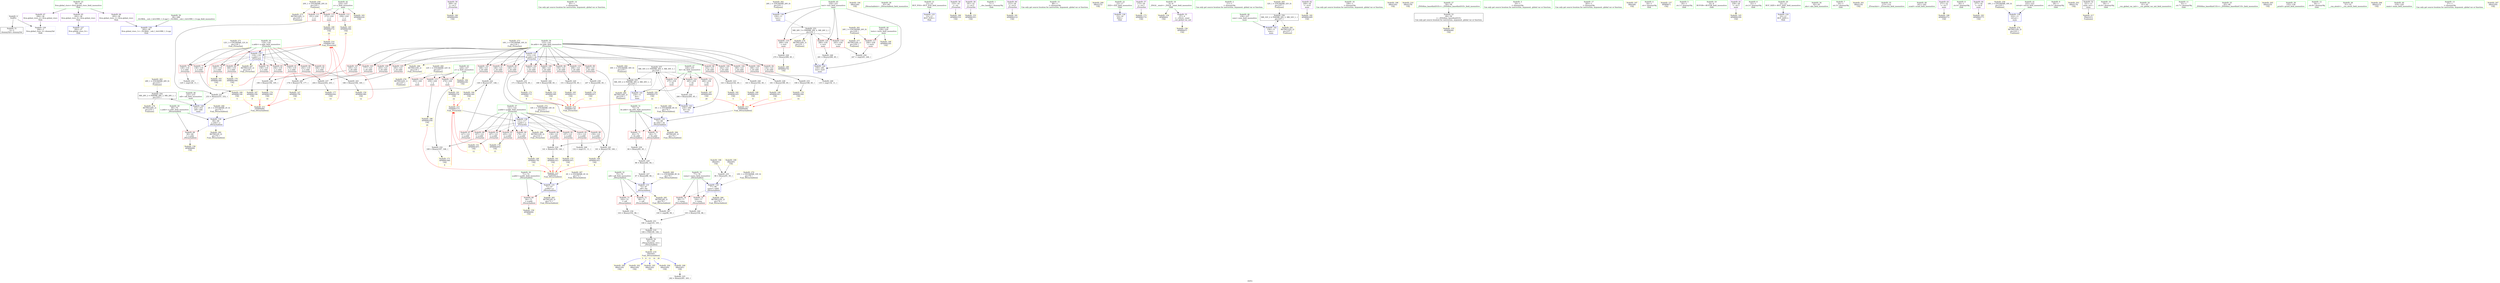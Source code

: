 digraph "SVFG" {
	label="SVFG";

	Node0x55f54b87c1d0 [shape=record,color=grey,label="{NodeID: 0\nNullPtr}"];
	Node0x55f54b87c1d0 -> Node0x55f54b897990[style=solid];
	Node0x55f54b87c1d0 -> Node0x55f54b89caf0[style=solid];
	Node0x55f54b8b1090 [shape=record,color=yellow,style=double,label="{NodeID: 263\n28V_1 = ENCHI(MR_28V_0)\npts\{233 \}\nFun[main]}"];
	Node0x55f54b8b1090 -> Node0x55f54b8aedf0[style=dashed];
	Node0x55f54b89f490 [shape=record,color=yellow,style=double,label="{NodeID: 180\nAPARM(209)\nCS[]}"];
	Node0x55f54b896770 [shape=record,color=red,label="{NodeID: 97\n148\<--123\n\<--ile.addr\n_Z5reachiii\n}"];
	Node0x55f54b896770 -> Node0x55f54b8a3300[style=solid];
	Node0x55f54b8947b0 [shape=record,color=green,label="{NodeID: 14\n85\<--1\n\<--dummyObj\nCan only get source location for instruction, argument, global var or function.}"];
	Node0x55f54b8b2770 [shape=record,color=yellow,style=double,label="{NodeID: 277\nRETMU(24V_1)\npts\{229 \}\nFun[main]}"];
	Node0x55f54b89a0f0 [shape=record,color=yellow,style=double,label="{NodeID: 194\nARet(240)\nCS[]}"];
	Node0x55f54b8972d0 [shape=record,color=red,label="{NodeID: 111\n251\<--224\n\<--x\nmain\n}"];
	Node0x55f54b8972d0 -> Node0x55f54b8a3180[style=solid];
	Node0x55f54b895570 [shape=record,color=green,label="{NodeID: 28\n63\<--64\n_Z9reachableiii\<--_Z9reachableiii_field_insensitive\n}"];
	Node0x55f54b89a8d0 [shape=record,color=yellow,style=double,label="{NodeID: 208\nARet(261)\nCS[]}"];
	Node0x55f54b89a8d0 -> Node0x55f54b8a3780[style=solid];
	Node0x55f54b89c6f0 [shape=record,color=blue,label="{NodeID: 125\n13\<--11\nBUF_POS\<--\nGlob }"];
	Node0x55f54b8961c0 [shape=record,color=green,label="{NodeID: 42\n224\<--225\nx\<--x_field_insensitive\nmain\n}"];
	Node0x55f54b8961c0 -> Node0x55f54b8972d0[style=solid];
	Node0x55f54b8961c0 -> Node0x55f54b8973a0[style=solid];
	Node0x55f54b8961c0 -> Node0x55f54b897470[style=solid];
	Node0x55f54b8961c0 -> Node0x55f54b89f700[style=solid];
	Node0x55f54b8a3300 [shape=record,color=grey,label="{NodeID: 222\n149 = Binary(147, 148, )\n}"];
	Node0x55f54b8a3300 -> Node0x55f54b89e790[style=solid];
	Node0x55f54b89d340 [shape=record,color=blue,label="{NodeID: 139\n230\<--11\ntest\<--\nmain\n}"];
	Node0x55f54b89d340 -> Node0x55f54b8ae8f0[style=dashed];
	Node0x55f54b897e00 [shape=record,color=purple,label="{NodeID: 56\n153\<--18\n\<--.str\n_Z5reachiii\n}"];
	Node0x55f54b897e00 -> Node0x55f54b89e930[style=solid];
	Node0x55f54b8a4800 [shape=record,color=grey,label="{NodeID: 236\n196 = Binary(194, 195, )\n}"];
	Node0x55f54b8a4800 -> Node0x55f54b89efb0[style=solid];
	Node0x55f54b89dea0 [shape=record,color=yellow,style=double,label="{NodeID: 153\nAPARM(191)\nCS[]}"];
	Node0x55f54b8989f0 [shape=record,color=red,label="{NodeID: 70\n82\<--73\n\<--ile.addr\n_Z9reachableiii\n}"];
	Node0x55f54b8989f0 -> Node0x55f54b8a3d80[style=solid];
	Node0x55f54b8a5d00 [shape=record,color=grey,label="{NodeID: 250\n247 = cmp(245, 246, )\n}"];
	Node0x55f54b89ea00 [shape=record,color=yellow,style=double,label="{NodeID: 167\nAPARM(158)\nCS[]|{<s0>8}}"];
	Node0x55f54b89ea00:s0 -> Node0x55f54b89ab70[style=solid,color=red];
	Node0x55f54b899550 [shape=record,color=red,label="{NodeID: 84\n202\<--119\n\<--x.addr\n_Z5reachiii\n}"];
	Node0x55f54b899550 -> Node0x55f54b8a4980[style=solid];
	Node0x55f54b88e660 [shape=record,color=green,label="{NodeID: 1\n7\<--1\n__dso_handle\<--dummyObj\nGlob }"];
	Node0x55f54b8b1170 [shape=record,color=yellow,style=double,label="{NodeID: 264\n30V_1 = ENCHI(MR_30V_0)\npts\{235 \}\nFun[main]}"];
	Node0x55f54b8b1170 -> Node0x55f54b8af2f0[style=dashed];
	Node0x55f54b89f560 [shape=record,color=yellow,style=double,label="{NodeID: 181\nAPARM(212)\nCS[]}"];
	Node0x55f54b896840 [shape=record,color=red,label="{NodeID: 98\n150\<--123\n\<--ile.addr\n_Z5reachiii\n}"];
	Node0x55f54b896840 -> Node0x55f54b8a3000[style=solid];
	Node0x55f54b894870 [shape=record,color=green,label="{NodeID: 15\n88\<--1\n\<--dummyObj\nCan only get source location for instruction, argument, global var or function.}"];
	Node0x55f54b8b2850 [shape=record,color=yellow,style=double,label="{NodeID: 278\nRETMU(26V_3)\npts\{231 \}\nFun[main]}"];
	Node0x55f54b89a180 [shape=record,color=yellow,style=double,label="{NodeID: 195\nARet(182)\nCS[]}"];
	Node0x55f54b8973a0 [shape=record,color=red,label="{NodeID: 112\n258\<--224\n\<--x\nmain\n}"];
	Node0x55f54b8973a0 -> Node0x55f54b89f8a0[style=solid];
	Node0x55f54b895670 [shape=record,color=green,label="{NodeID: 29\n69\<--70\nx.addr\<--x.addr_field_insensitive\n_Z9reachableiii\n}"];
	Node0x55f54b895670 -> Node0x55f54b898850[style=solid];
	Node0x55f54b895670 -> Node0x55f54b89cbf0[style=solid];
	Node0x55f54b89a960 [shape=record,color=yellow,style=double,label="{NodeID: 209\nARet(272)\nCS[]}"];
	Node0x55f54b89c7f0 [shape=record,color=blue,label="{NodeID: 126\n15\<--16\nZZZ\<--\nGlob }"];
	Node0x55f54b896290 [shape=record,color=green,label="{NodeID: 43\n226\<--227\ny\<--y_field_insensitive\nmain\n}"];
	Node0x55f54b896290 -> Node0x55f54b897540[style=solid];
	Node0x55f54b896290 -> Node0x55f54b897610[style=solid];
	Node0x55f54b896290 -> Node0x55f54b89bf70[style=solid];
	Node0x55f54b896290 -> Node0x55f54b89f7d0[style=solid];
	Node0x55f54b8a3480 [shape=record,color=grey,label="{NodeID: 223\n143 = Binary(142, 85, )\n}"];
	Node0x55f54b8a3480 -> Node0x55f54b89e5f0[style=solid];
	Node0x55f54b89d410 [shape=record,color=blue,label="{NodeID: 140\n232\<--253\nodl\<--add\nmain\n}"];
	Node0x55f54b89d410 -> Node0x55f54b8aedf0[style=dashed];
	Node0x55f54b897ed0 [shape=record,color=purple,label="{NodeID: 57\n173\<--20\n\<--.str.1\n_Z5reachiii\n}"];
	Node0x55f54b897ed0 -> Node0x55f54b89eee0[style=solid];
	Node0x55f54b8a4980 [shape=record,color=grey,label="{NodeID: 237\n204 = Binary(202, 203, )\n}"];
	Node0x55f54b8a4980 -> Node0x55f54b89f220[style=solid];
	Node0x55f54b89df70 [shape=record,color=yellow,style=double,label="{NodeID: 154\nAPARM(4)\nCS[]}"];
	Node0x55f54b898ac0 [shape=record,color=red,label="{NodeID: 71\n83\<--73\n\<--ile.addr\n_Z9reachableiii\n}"];
	Node0x55f54b898ac0 -> Node0x55f54b8a4c80[style=solid];
	Node0x55f54b8a5e80 [shape=record,color=grey,label="{NodeID: 251\n106 = cmp(103, 105, )\n}"];
	Node0x55f54b8a5e80 -> Node0x55f54b603cc0[style=solid];
	Node0x55f54b89ead0 [shape=record,color=yellow,style=double,label="{NodeID: 168\nAPARM(161)\nCS[]|{<s0>8}}"];
	Node0x55f54b89ead0:s0 -> Node0x55f54b89ad20[style=solid,color=red];
	Node0x55f54b899620 [shape=record,color=red,label="{NodeID: 85\n131\<--121\n\<--y.addr\n_Z5reachiii\n}"];
	Node0x55f54b899620 -> Node0x55f54b8a5a00[style=solid];
	Node0x55f54b88d710 [shape=record,color=green,label="{NodeID: 2\n11\<--1\n\<--dummyObj\nCan only get source location for instruction, argument, global var or function.}"];
	Node0x55f54b8b1250 [shape=record,color=yellow,style=double,label="{NodeID: 265\n32V_1 = ENCHI(MR_32V_0)\npts\{237 \}\nFun[main]}"];
	Node0x55f54b8b1250 -> Node0x55f54b8af7f0[style=dashed];
	Node0x55f54b89f630 [shape=record,color=yellow,style=double,label="{NodeID: 182\nAPARM(249)\nCS[]}"];
	Node0x55f54b896910 [shape=record,color=red,label="{NodeID: 99\n160\<--123\n\<--ile.addr\n_Z5reachiii\n}"];
	Node0x55f54b896910 -> Node0x55f54b8a4f80[style=solid];
	Node0x55f54b894970 [shape=record,color=green,label="{NodeID: 16\n109\<--1\n\<--dummyObj\nCan only get source location for instruction, argument, global var or function.}"];
	Node0x55f54b8b2930 [shape=record,color=yellow,style=double,label="{NodeID: 279\nRETMU(28V_2)\npts\{233 \}\nFun[main]}"];
	Node0x55f54b89a210 [shape=record,color=yellow,style=double,label="{NodeID: 196\nARet(192)\nCS[]}"];
	Node0x55f54b897470 [shape=record,color=red,label="{NodeID: 113\n273\<--224\n\<--x\nmain\n}"];
	Node0x55f54b897470 -> Node0x55f54b89fcb0[style=solid];
	Node0x55f54b895740 [shape=record,color=green,label="{NodeID: 30\n71\<--72\ny.addr\<--y.addr_field_insensitive\n_Z9reachableiii\n}"];
	Node0x55f54b895740 -> Node0x55f54b898920[style=solid];
	Node0x55f54b895740 -> Node0x55f54b89ccc0[style=solid];
	Node0x55f54b89a9f0 [shape=record,color=yellow,style=double,label="{NodeID: 210\nARet(278)\nCS[]}"];
	Node0x55f54b89c8f0 [shape=record,color=blue,label="{NodeID: 127\n292\<--37\nllvm.global_ctors_0\<--\nGlob }"];
	Node0x55f54b896360 [shape=record,color=green,label="{NodeID: 44\n228\<--229\ntests\<--tests_field_insensitive\nmain\n}"];
	Node0x55f54b896360 -> Node0x55f54b89c040[style=solid];
	Node0x55f54b896360 -> Node0x55f54b89d8f0[style=solid];
	Node0x55f54b8a3600 [shape=record,color=grey,label="{NodeID: 224\n141 = Binary(139, 140, )\n}"];
	Node0x55f54b8a3600 -> Node0x55f54b89e520[style=solid];
	Node0x55f54b89d4e0 [shape=record,color=blue,label="{NodeID: 141\n234\<--11\nile\<--\nmain\n}"];
	Node0x55f54b89d4e0 -> Node0x55f54b8afcf0[style=dashed];
	Node0x55f54b897fa0 [shape=record,color=purple,label="{NodeID: 58\n191\<--22\n\<--.str.2\n_Z5reachiii\n}"];
	Node0x55f54b897fa0 -> Node0x55f54b89dea0[style=solid];
	Node0x55f54b8a4b00 [shape=record,color=grey,label="{NodeID: 238\n207 = Binary(206, 85, )\n}"];
	Node0x55f54b8a4b00 -> Node0x55f54b89f3c0[style=solid];
	Node0x55f54b89e040 [shape=record,color=yellow,style=double,label="{NodeID: 155\nAPARM(49)\nCS[]}"];
	Node0x55f54b898b90 [shape=record,color=red,label="{NodeID: 72\n99\<--75\n\<--odl\n_Z9reachableiii\n}"];
	Node0x55f54b898b90 -> Node0x55f54b8a5880[style=solid];
	Node0x55f54b8a6000 [shape=record,color=grey,label="{NodeID: 252\n129 = cmp(128, 11, )\n}"];
	Node0x55f54b89eba0 [shape=record,color=yellow,style=double,label="{NodeID: 169\nAPARM(163)\nCS[]|{<s0>8}}"];
	Node0x55f54b89eba0:s0 -> Node0x55f54b8a1e20[style=solid,color=red];
	Node0x55f54b8996f0 [shape=record,color=red,label="{NodeID: 86\n139\<--121\n\<--y.addr\n_Z5reachiii\n}"];
	Node0x55f54b8996f0 -> Node0x55f54b8a3600[style=solid];
	Node0x55f54b88d7a0 [shape=record,color=green,label="{NodeID: 3\n16\<--1\n\<--dummyObj\nCan only get source location for instruction, argument, global var or function.}"];
	Node0x55f54b8b1330 [shape=record,color=yellow,style=double,label="{NodeID: 266\n2V_1 = ENCHI(MR_2V_0)\npts\{70 \}\nFun[_Z9reachableiii]}"];
	Node0x55f54b8b1330 -> Node0x55f54b89cbf0[style=dashed];
	Node0x55f54b89f700 [shape=record,color=yellow,style=double,label="{NodeID: 183\nAPARM(224)\nCS[]}"];
	Node0x55f54b8969e0 [shape=record,color=red,label="{NodeID: 100\n162\<--123\n\<--ile.addr\n_Z5reachiii\n}"];
	Node0x55f54b8969e0 -> Node0x55f54b8a4e00[style=solid];
	Node0x55f54b894a70 [shape=record,color=green,label="{NodeID: 17\n263\<--1\n\<--dummyObj\nCan only get source location for instruction, argument, global var or function.}"];
	Node0x55f54b8b2a10 [shape=record,color=yellow,style=double,label="{NodeID: 280\nRETMU(30V_2)\npts\{235 \}\nFun[main]}"];
	Node0x55f54b89a2a0 [shape=record,color=yellow,style=double,label="{NodeID: 197\nARet(48)\nCS[]}"];
	Node0x55f54b897540 [shape=record,color=red,label="{NodeID: 114\n252\<--226\n\<--y\nmain\n}"];
	Node0x55f54b897540 -> Node0x55f54b8a3180[style=solid];
	Node0x55f54b895810 [shape=record,color=green,label="{NodeID: 31\n73\<--74\nile.addr\<--ile.addr_field_insensitive\n_Z9reachableiii\n}"];
	Node0x55f54b895810 -> Node0x55f54b8989f0[style=solid];
	Node0x55f54b895810 -> Node0x55f54b898ac0[style=solid];
	Node0x55f54b895810 -> Node0x55f54b89cd90[style=solid];
	Node0x55f54b89ab70 [shape=record,color=yellow,style=double,label="{NodeID: 211\nFPARM(66)\nFun[_Z9reachableiii]}"];
	Node0x55f54b89ab70 -> Node0x55f54b89cbf0[style=solid];
	Node0x55f54b89c9f0 [shape=record,color=blue,label="{NodeID: 128\n293\<--38\nllvm.global_ctors_1\<--_GLOBAL__sub_I_Arti1990_1_0.cpp\nGlob }"];
	Node0x55f54b896430 [shape=record,color=green,label="{NodeID: 45\n230\<--231\ntest\<--test_field_insensitive\nmain\n}"];
	Node0x55f54b896430 -> Node0x55f54b89c110[style=solid];
	Node0x55f54b896430 -> Node0x55f54b89c1e0[style=solid];
	Node0x55f54b896430 -> Node0x55f54b89c2b0[style=solid];
	Node0x55f54b896430 -> Node0x55f54b89d340[style=solid];
	Node0x55f54b896430 -> Node0x55f54b89d750[style=solid];
	Node0x55f54b8a3780 [shape=record,color=grey,label="{NodeID: 225\n262 = Binary(261, 263, )\n}"];
	Node0x55f54b89d5b0 [shape=record,color=blue,label="{NodeID: 142\n236\<--11\nsum\<--\nmain\n}"];
	Node0x55f54b89d5b0 -> Node0x55f54b8af7f0[style=dashed];
	Node0x55f54b898070 [shape=record,color=purple,label="{NodeID: 59\n209\<--24\n\<--.str.3\n_Z5reachiii\n}"];
	Node0x55f54b898070 -> Node0x55f54b89f490[style=solid];
	Node0x55f54b8a4c80 [shape=record,color=grey,label="{NodeID: 239\n84 = Binary(83, 85, )\n}"];
	Node0x55f54b8a4c80 -> Node0x55f54b8a3d80[style=solid];
	Node0x55f54b89e110 [shape=record,color=yellow,style=double,label="{NodeID: 156\nAPARM(47)\nCS[]}"];
	Node0x55f54b898c60 [shape=record,color=red,label="{NodeID: 73\n102\<--75\n\<--odl\n_Z9reachableiii\n}"];
	Node0x55f54b898c60 -> Node0x55f54b8a4500[style=solid];
	Node0x55f54b8ae8f0 [shape=record,color=black,label="{NodeID: 253\nMR_26V_3 = PHI(MR_26V_4, MR_26V_2, )\npts\{231 \}\n}"];
	Node0x55f54b8ae8f0 -> Node0x55f54b89c110[style=dashed];
	Node0x55f54b8ae8f0 -> Node0x55f54b89c1e0[style=dashed];
	Node0x55f54b8ae8f0 -> Node0x55f54b89c2b0[style=dashed];
	Node0x55f54b8ae8f0 -> Node0x55f54b89d750[style=dashed];
	Node0x55f54b8ae8f0 -> Node0x55f54b8b2850[style=dashed];
	Node0x55f54b89ec70 [shape=record,color=yellow,style=double,label="{NodeID: 170\nAPARM(166)\nCS[]|{<s0>9}}"];
	Node0x55f54b89ec70:s0 -> Node0x55f54b8a1fa0[style=solid,color=red];
	Node0x55f54b8997c0 [shape=record,color=red,label="{NodeID: 87\n147\<--121\n\<--y.addr\n_Z5reachiii\n}"];
	Node0x55f54b8997c0 -> Node0x55f54b8a3300[style=solid];
	Node0x55f54b88d530 [shape=record,color=green,label="{NodeID: 4\n18\<--1\n.str\<--dummyObj\nGlob }"];
	Node0x55f54b8b1440 [shape=record,color=yellow,style=double,label="{NodeID: 267\n4V_1 = ENCHI(MR_4V_0)\npts\{72 \}\nFun[_Z9reachableiii]}"];
	Node0x55f54b8b1440 -> Node0x55f54b89ccc0[style=dashed];
	Node0x55f54b89f7d0 [shape=record,color=yellow,style=double,label="{NodeID: 184\nAPARM(226)\nCS[]}"];
	Node0x55f54b896ab0 [shape=record,color=red,label="{NodeID: 101\n168\<--123\n\<--ile.addr\n_Z5reachiii\n}"];
	Node0x55f54b896ab0 -> Node0x55f54b8a4200[style=solid];
	Node0x55f54b894b70 [shape=record,color=green,label="{NodeID: 18\n4\<--6\n_ZStL8__ioinit\<--_ZStL8__ioinit_field_insensitive\nGlob }"];
	Node0x55f54b894b70 -> Node0x55f54b897d30[style=solid];
	Node0x55f54b894b70 -> Node0x55f54b89df70[style=solid];
	Node0x55f54b8b2af0 [shape=record,color=yellow,style=double,label="{NodeID: 281\nRETMU(32V_2)\npts\{237 \}\nFun[main]}"];
	Node0x55f54b89a330 [shape=record,color=yellow,style=double,label="{NodeID: 198\nARet(91)\nCS[]}"];
	Node0x55f54b89a330 -> Node0x55f54b8a4680[style=solid];
	Node0x55f54b897610 [shape=record,color=red,label="{NodeID: 115\n259\<--226\n\<--y\nmain\n}"];
	Node0x55f54b897610 -> Node0x55f54b89f970[style=solid];
	Node0x55f54b8958e0 [shape=record,color=green,label="{NodeID: 32\n75\<--76\nodl\<--odl_field_insensitive\n_Z9reachableiii\n}"];
	Node0x55f54b8958e0 -> Node0x55f54b898b90[style=solid];
	Node0x55f54b8958e0 -> Node0x55f54b898c60[style=solid];
	Node0x55f54b8958e0 -> Node0x55f54b89ce60[style=solid];
	Node0x55f54b89ad20 [shape=record,color=yellow,style=double,label="{NodeID: 212\nFPARM(67)\nFun[_Z9reachableiii]}"];
	Node0x55f54b89ad20 -> Node0x55f54b89ccc0[style=solid];
	Node0x55f54b89caf0 [shape=record,color=blue, style = dotted,label="{NodeID: 129\n294\<--3\nllvm.global_ctors_2\<--dummyVal\nGlob }"];
	Node0x55f54b896500 [shape=record,color=green,label="{NodeID: 46\n232\<--233\nodl\<--odl_field_insensitive\nmain\n}"];
	Node0x55f54b896500 -> Node0x55f54b89d410[style=solid];
	Node0x55f54b8a3900 [shape=record,color=grey,label="{NodeID: 226\n270 = Binary(269, 85, )\n}"];
	Node0x55f54b8a3900 -> Node0x55f54b89fbe0[style=solid];
	Node0x55f54b89d680 [shape=record,color=blue,label="{NodeID: 143\n234\<--266\nile\<--inc\nmain\n}"];
	Node0x55f54b89d680 -> Node0x55f54b8afcf0[style=dashed];
	Node0x55f54b898140 [shape=record,color=purple,label="{NodeID: 60\n212\<--26\n\<--.str.4\n_Z5reachiii\n}"];
	Node0x55f54b898140 -> Node0x55f54b89f560[style=solid];
	Node0x55f54b8a4e00 [shape=record,color=grey,label="{NodeID: 240\n163 = Binary(162, 85, )\n}"];
	Node0x55f54b8a4e00 -> Node0x55f54b89eba0[style=solid];
	Node0x55f54b89e1e0 [shape=record,color=yellow,style=double,label="{NodeID: 157\nAPARM(7)\nCS[]}"];
	Node0x55f54b898d30 [shape=record,color=red,label="{NodeID: 74\n98\<--77\n\<--suma\n_Z9reachableiii\n}"];
	Node0x55f54b898d30 -> Node0x55f54b8a5880[style=solid];
	Node0x55f54b8aedf0 [shape=record,color=black,label="{NodeID: 254\nMR_28V_2 = PHI(MR_28V_3, MR_28V_1, )\npts\{233 \}\n}"];
	Node0x55f54b8aedf0 -> Node0x55f54b89d410[style=dashed];
	Node0x55f54b8aedf0 -> Node0x55f54b8b2930[style=dashed];
	Node0x55f54b89ed40 [shape=record,color=yellow,style=double,label="{NodeID: 171\nAPARM(169)\nCS[]|{<s0>9}}"];
	Node0x55f54b89ed40:s0 -> Node0x55f54b8a2150[style=solid,color=red];
	Node0x55f54b899890 [shape=record,color=red,label="{NodeID: 88\n159\<--121\n\<--y.addr\n_Z5reachiii\n}"];
	Node0x55f54b899890 -> Node0x55f54b8a4f80[style=solid];
	Node0x55f54b88d5c0 [shape=record,color=green,label="{NodeID: 5\n20\<--1\n.str.1\<--dummyObj\nGlob }"];
	Node0x55f54b8b1520 [shape=record,color=yellow,style=double,label="{NodeID: 268\n6V_1 = ENCHI(MR_6V_0)\npts\{74 \}\nFun[_Z9reachableiii]}"];
	Node0x55f54b8b1520 -> Node0x55f54b89cd90[style=dashed];
	Node0x55f54b89f8a0 [shape=record,color=yellow,style=double,label="{NodeID: 185\nAPARM(258)\nCS[]|{<s0>20}}"];
	Node0x55f54b89f8a0:s0 -> Node0x55f54b89ab70[style=solid,color=red];
	Node0x55f54b896b80 [shape=record,color=red,label="{NodeID: 102\n170\<--123\n\<--ile.addr\n_Z5reachiii\n}"];
	Node0x55f54b896b80 -> Node0x55f54b8a4080[style=solid];
	Node0x55f54b894c70 [shape=record,color=green,label="{NodeID: 19\n8\<--9\nBUFOR\<--BUFOR_field_insensitive\nGlob }"];
	Node0x55f54b8b2bd0 [shape=record,color=yellow,style=double,label="{NodeID: 282\nRETMU(2V_2)\npts\{70 \}\nFun[_Z9reachableiii]}"];
	Node0x55f54b89a3c0 [shape=record,color=yellow,style=double,label="{NodeID: 199\nARet(95)\nCS[]}"];
	Node0x55f54b89a3c0 -> Node0x55f54b8a4680[style=solid];
	Node0x55f54b89bf70 [shape=record,color=red,label="{NodeID: 116\n274\<--226\n\<--y\nmain\n}"];
	Node0x55f54b89bf70 -> Node0x55f54b89fd80[style=solid];
	Node0x55f54b8959b0 [shape=record,color=green,label="{NodeID: 33\n77\<--78\nsuma\<--suma_field_insensitive\n_Z9reachableiii\n}"];
	Node0x55f54b8959b0 -> Node0x55f54b898d30[style=solid];
	Node0x55f54b8959b0 -> Node0x55f54b898e00[style=solid];
	Node0x55f54b8959b0 -> Node0x55f54b89cf30[style=solid];
	Node0x55f54b8a1e20 [shape=record,color=yellow,style=double,label="{NodeID: 213\nFPARM(68)\nFun[_Z9reachableiii]}"];
	Node0x55f54b8a1e20 -> Node0x55f54b89cd90[style=solid];
	Node0x55f54b89cbf0 [shape=record,color=blue,label="{NodeID: 130\n69\<--66\nx.addr\<--x\n_Z9reachableiii\n}"];
	Node0x55f54b89cbf0 -> Node0x55f54b898850[style=dashed];
	Node0x55f54b89cbf0 -> Node0x55f54b8b2bd0[style=dashed];
	Node0x55f54b8965d0 [shape=record,color=green,label="{NodeID: 47\n234\<--235\nile\<--ile_field_insensitive\nmain\n}"];
	Node0x55f54b8965d0 -> Node0x55f54b89c380[style=solid];
	Node0x55f54b8965d0 -> Node0x55f54b89c450[style=solid];
	Node0x55f54b8965d0 -> Node0x55f54b89c520[style=solid];
	Node0x55f54b8965d0 -> Node0x55f54b89d4e0[style=solid];
	Node0x55f54b8965d0 -> Node0x55f54b89d680[style=solid];
	Node0x55f54b8a3a80 [shape=record,color=grey,label="{NodeID: 227\n87 = Binary(86, 88, )\n}"];
	Node0x55f54b8a3a80 -> Node0x55f54b89ce60[style=solid];
	Node0x55f54b89d750 [shape=record,color=blue,label="{NodeID: 144\n230\<--281\ntest\<--inc6\nmain\n}"];
	Node0x55f54b89d750 -> Node0x55f54b8ae8f0[style=dashed];
	Node0x55f54b898210 [shape=record,color=purple,label="{NodeID: 61\n239\<--28\n\<--.str.5\nmain\n}"];
	Node0x55f54b898210 -> Node0x55f54b89d820[style=solid];
	Node0x55f54b8a4f80 [shape=record,color=grey,label="{NodeID: 241\n161 = Binary(159, 160, )\n}"];
	Node0x55f54b8a4f80 -> Node0x55f54b89ead0[style=solid];
	Node0x55f54b89e2b0 [shape=record,color=yellow,style=double,label="{NodeID: 158\nAPARM(90)\nCS[]}"];
	Node0x55f54b898e00 [shape=record,color=red,label="{NodeID: 75\n104\<--77\n\<--suma\n_Z9reachableiii\n}"];
	Node0x55f54b898e00 -> Node0x55f54b8a5400[style=solid];
	Node0x55f54b8af2f0 [shape=record,color=black,label="{NodeID: 255\nMR_30V_2 = PHI(MR_30V_4, MR_30V_1, )\npts\{235 \}\n}"];
	Node0x55f54b8af2f0 -> Node0x55f54b89d4e0[style=dashed];
	Node0x55f54b8af2f0 -> Node0x55f54b8b2a10[style=dashed];
	Node0x55f54b89ee10 [shape=record,color=yellow,style=double,label="{NodeID: 172\nAPARM(171)\nCS[]|{<s0>9}}"];
	Node0x55f54b89ee10:s0 -> Node0x55f54b8a2300[style=solid,color=red];
	Node0x55f54b899960 [shape=record,color=red,label="{NodeID: 89\n167\<--121\n\<--y.addr\n_Z5reachiii\n}"];
	Node0x55f54b899960 -> Node0x55f54b8a4200[style=solid];
	Node0x55f54b87c030 [shape=record,color=green,label="{NodeID: 6\n22\<--1\n.str.2\<--dummyObj\nGlob }"];
	Node0x55f54b8b1600 [shape=record,color=yellow,style=double,label="{NodeID: 269\n8V_1 = ENCHI(MR_8V_0)\npts\{76 \}\nFun[_Z9reachableiii]}"];
	Node0x55f54b8b1600 -> Node0x55f54b89ce60[style=dashed];
	Node0x55f54b89f970 [shape=record,color=yellow,style=double,label="{NodeID: 186\nAPARM(259)\nCS[]|{<s0>20}}"];
	Node0x55f54b89f970:s0 -> Node0x55f54b89ad20[style=solid,color=red];
	Node0x55f54b896c50 [shape=record,color=red,label="{NodeID: 103\n177\<--123\n\<--ile.addr\n_Z5reachiii\n}"];
	Node0x55f54b896c50 -> Node0x55f54b8a5580[style=solid];
	Node0x55f54b894d70 [shape=record,color=green,label="{NodeID: 20\n10\<--12\nBUF_SIZE\<--BUF_SIZE_field_insensitive\nGlob }"];
	Node0x55f54b894d70 -> Node0x55f54b89c5f0[style=solid];
	Node0x55f54b8b2ce0 [shape=record,color=yellow,style=double,label="{NodeID: 283\nRETMU(4V_2)\npts\{72 \}\nFun[_Z9reachableiii]}"];
	Node0x55f54b89a450 [shape=record,color=yellow,style=double,label="{NodeID: 200\nARet(144)\nCS[]}"];
	Node0x55f54b89c040 [shape=record,color=red,label="{NodeID: 117\n246\<--228\n\<--tests\nmain\n}"];
	Node0x55f54b89c040 -> Node0x55f54b8a5d00[style=solid];
	Node0x55f54b895a80 [shape=record,color=green,label="{NodeID: 34\n92\<--93\nabs\<--abs_field_insensitive\n}"];
	Node0x55f54b8a1fa0 [shape=record,color=yellow,style=double,label="{NodeID: 214\nFPARM(116)\nFun[_Z5reachiii]}"];
	Node0x55f54b8a1fa0 -> Node0x55f54b89d000[style=solid];
	Node0x55f54b89ccc0 [shape=record,color=blue,label="{NodeID: 131\n71\<--67\ny.addr\<--y\n_Z9reachableiii\n}"];
	Node0x55f54b89ccc0 -> Node0x55f54b898920[style=dashed];
	Node0x55f54b89ccc0 -> Node0x55f54b8b2ce0[style=dashed];
	Node0x55f54b8976c0 [shape=record,color=green,label="{NodeID: 48\n236\<--237\nsum\<--sum_field_insensitive\nmain\n}"];
	Node0x55f54b8976c0 -> Node0x55f54b89d5b0[style=solid];
	Node0x55f54b8a3c00 [shape=record,color=grey,label="{NodeID: 228\n181 = Binary(180, 85, )\n}"];
	Node0x55f54b8a3c00 -> Node0x55f54b89db60[style=solid];
	Node0x55f54b89d820 [shape=record,color=yellow,style=double,label="{NodeID: 145\nAPARM(239)\nCS[]}"];
	Node0x55f54b8982e0 [shape=record,color=purple,label="{NodeID: 62\n249\<--30\n\<--.str.6\nmain\n}"];
	Node0x55f54b8982e0 -> Node0x55f54b89f630[style=solid];
	Node0x55f54b8a5100 [shape=record,color=grey,label="{NodeID: 242\n189 = Binary(188, 85, )\n}"];
	Node0x55f54b8a5100 -> Node0x55f54b89ddd0[style=solid];
	Node0x55f54b89e380 [shape=record,color=yellow,style=double,label="{NodeID: 159\nAPARM(94)\nCS[]}"];
	Node0x55f54b898ed0 [shape=record,color=red,label="{NodeID: 76\n128\<--119\n\<--x.addr\n_Z5reachiii\n}"];
	Node0x55f54b898ed0 -> Node0x55f54b8a6000[style=solid];
	Node0x55f54b8af7f0 [shape=record,color=black,label="{NodeID: 256\nMR_32V_2 = PHI(MR_32V_3, MR_32V_1, )\npts\{237 \}\n}"];
	Node0x55f54b8af7f0 -> Node0x55f54b89d5b0[style=dashed];
	Node0x55f54b8af7f0 -> Node0x55f54b8b2af0[style=dashed];
	Node0x55f54b89eee0 [shape=record,color=yellow,style=double,label="{NodeID: 173\nAPARM(173)\nCS[]}"];
	Node0x55f54b899a30 [shape=record,color=red,label="{NodeID: 90\n179\<--121\n\<--y.addr\n_Z5reachiii\n}"];
	Node0x55f54b899a30 -> Node0x55f54b89da90[style=solid];
	Node0x55f54b87c0c0 [shape=record,color=green,label="{NodeID: 7\n24\<--1\n.str.3\<--dummyObj\nGlob }"];
	Node0x55f54b8b16e0 [shape=record,color=yellow,style=double,label="{NodeID: 270\n10V_1 = ENCHI(MR_10V_0)\npts\{78 \}\nFun[_Z9reachableiii]}"];
	Node0x55f54b8b16e0 -> Node0x55f54b89cf30[style=dashed];
	Node0x55f54b89fa40 [shape=record,color=yellow,style=double,label="{NodeID: 187\nAPARM(260)\nCS[]|{<s0>20}}"];
	Node0x55f54b89fa40:s0 -> Node0x55f54b8a1e20[style=solid,color=red];
	Node0x55f54b896d20 [shape=record,color=red,label="{NodeID: 104\n180\<--123\n\<--ile.addr\n_Z5reachiii\n}"];
	Node0x55f54b896d20 -> Node0x55f54b8a3c00[style=solid];
	Node0x55f54b894e70 [shape=record,color=green,label="{NodeID: 21\n13\<--14\nBUF_POS\<--BUF_POS_field_insensitive\nGlob }"];
	Node0x55f54b894e70 -> Node0x55f54b89c6f0[style=solid];
	Node0x55f54b8b2dc0 [shape=record,color=yellow,style=double,label="{NodeID: 284\nRETMU(6V_2)\npts\{74 \}\nFun[_Z9reachableiii]}"];
	Node0x55f54b89a4e0 [shape=record,color=yellow,style=double,label="{NodeID: 201\nARet(154)\nCS[]}"];
	Node0x55f54b89c110 [shape=record,color=red,label="{NodeID: 118\n245\<--230\n\<--test\nmain\n}"];
	Node0x55f54b89c110 -> Node0x55f54b8a5d00[style=solid];
	Node0x55f54b895b80 [shape=record,color=green,label="{NodeID: 35\n113\<--114\n_Z5reachiii\<--_Z5reachiii_field_insensitive\n}"];
	Node0x55f54b8a2150 [shape=record,color=yellow,style=double,label="{NodeID: 215\nFPARM(117)\nFun[_Z5reachiii]}"];
	Node0x55f54b8a2150 -> Node0x55f54b89d0d0[style=solid];
	Node0x55f54b89cd90 [shape=record,color=blue,label="{NodeID: 132\n73\<--68\nile.addr\<--ile\n_Z9reachableiii\n}"];
	Node0x55f54b89cd90 -> Node0x55f54b8989f0[style=dashed];
	Node0x55f54b89cd90 -> Node0x55f54b898ac0[style=dashed];
	Node0x55f54b89cd90 -> Node0x55f54b8b2dc0[style=dashed];
	Node0x55f54b897790 [shape=record,color=green,label="{NodeID: 49\n241\<--242\nscanf\<--scanf_field_insensitive\n}"];
	Node0x55f54b8a3d80 [shape=record,color=grey,label="{NodeID: 229\n86 = Binary(82, 84, )\n}"];
	Node0x55f54b8a3d80 -> Node0x55f54b8a3a80[style=solid];
	Node0x55f54b89d8f0 [shape=record,color=yellow,style=double,label="{NodeID: 146\nAPARM(228)\nCS[]}"];
	Node0x55f54b8983b0 [shape=record,color=purple,label="{NodeID: 63\n271\<--32\n\<--.str.7\nmain\n}"];
	Node0x55f54b8983b0 -> Node0x55f54b89fb10[style=solid];
	Node0x55f54b8a5280 [shape=record,color=grey,label="{NodeID: 243\n186 = Binary(184, 185, )\n}"];
	Node0x55f54b8a5280 -> Node0x55f54b89dc30[style=solid];
	Node0x55f54b89e450 [shape=record,color=yellow,style=double,label="{NodeID: 160\nAPARM(138)\nCS[]|{<s0>5}}"];
	Node0x55f54b89e450:s0 -> Node0x55f54b89ab70[style=solid,color=red];
	Node0x55f54b898fa0 [shape=record,color=red,label="{NodeID: 77\n138\<--119\n\<--x.addr\n_Z5reachiii\n}"];
	Node0x55f54b898fa0 -> Node0x55f54b89e450[style=solid];
	Node0x55f54b8afcf0 [shape=record,color=black,label="{NodeID: 257\nMR_30V_4 = PHI(MR_30V_5, MR_30V_3, )\npts\{235 \}\n}"];
	Node0x55f54b8afcf0 -> Node0x55f54b89c380[style=dashed];
	Node0x55f54b8afcf0 -> Node0x55f54b89c450[style=dashed];
	Node0x55f54b8afcf0 -> Node0x55f54b89c520[style=dashed];
	Node0x55f54b8afcf0 -> Node0x55f54b89d680[style=dashed];
	Node0x55f54b8afcf0 -> Node0x55f54b8af2f0[style=dashed];
	Node0x55f54b89efb0 [shape=record,color=yellow,style=double,label="{NodeID: 174\nAPARM(196)\nCS[]|{<s0>14}}"];
	Node0x55f54b89efb0:s0 -> Node0x55f54b89ab70[style=solid,color=red];
	Node0x55f54b899b00 [shape=record,color=red,label="{NodeID: 91\n187\<--121\n\<--y.addr\n_Z5reachiii\n}"];
	Node0x55f54b899b00 -> Node0x55f54b89dd00[style=solid];
	Node0x55f54b893c10 [shape=record,color=green,label="{NodeID: 8\n26\<--1\n.str.4\<--dummyObj\nGlob }"];
	Node0x55f54b8b17c0 [shape=record,color=yellow,style=double,label="{NodeID: 271\n12V_1 = ENCHI(MR_12V_0)\npts\{120 \}\nFun[_Z5reachiii]}"];
	Node0x55f54b8b17c0 -> Node0x55f54b89d000[style=dashed];
	Node0x55f54b89fb10 [shape=record,color=yellow,style=double,label="{NodeID: 188\nAPARM(271)\nCS[]}"];
	Node0x55f54b896df0 [shape=record,color=red,label="{NodeID: 105\n185\<--123\n\<--ile.addr\n_Z5reachiii\n}"];
	Node0x55f54b896df0 -> Node0x55f54b8a5280[style=solid];
	Node0x55f54b894f70 [shape=record,color=green,label="{NodeID: 22\n15\<--17\nZZZ\<--ZZZ_field_insensitive\nGlob }"];
	Node0x55f54b894f70 -> Node0x55f54b89c7f0[style=solid];
	Node0x55f54b8b2ea0 [shape=record,color=yellow,style=double,label="{NodeID: 285\nRETMU(8V_2)\npts\{76 \}\nFun[_Z9reachableiii]}"];
	Node0x55f54b89a570 [shape=record,color=yellow,style=double,label="{NodeID: 202\nARet(164)\nCS[]}"];
	Node0x55f54b89c1e0 [shape=record,color=red,label="{NodeID: 119\n269\<--230\n\<--test\nmain\n}"];
	Node0x55f54b89c1e0 -> Node0x55f54b8a3900[style=solid];
	Node0x55f54b895c80 [shape=record,color=green,label="{NodeID: 36\n119\<--120\nx.addr\<--x.addr_field_insensitive\n_Z5reachiii\n}"];
	Node0x55f54b895c80 -> Node0x55f54b898ed0[style=solid];
	Node0x55f54b895c80 -> Node0x55f54b898fa0[style=solid];
	Node0x55f54b895c80 -> Node0x55f54b899070[style=solid];
	Node0x55f54b895c80 -> Node0x55f54b899140[style=solid];
	Node0x55f54b895c80 -> Node0x55f54b899210[style=solid];
	Node0x55f54b895c80 -> Node0x55f54b8992e0[style=solid];
	Node0x55f54b895c80 -> Node0x55f54b8993b0[style=solid];
	Node0x55f54b895c80 -> Node0x55f54b899480[style=solid];
	Node0x55f54b895c80 -> Node0x55f54b899550[style=solid];
	Node0x55f54b895c80 -> Node0x55f54b89d000[style=solid];
	Node0x55f54b8a2300 [shape=record,color=yellow,style=double,label="{NodeID: 216\nFPARM(118)\nFun[_Z5reachiii]}"];
	Node0x55f54b8a2300 -> Node0x55f54b89d1a0[style=solid];
	Node0x55f54b89ce60 [shape=record,color=blue,label="{NodeID: 133\n75\<--87\nodl\<--div\n_Z9reachableiii\n}"];
	Node0x55f54b89ce60 -> Node0x55f54b898b90[style=dashed];
	Node0x55f54b89ce60 -> Node0x55f54b898c60[style=dashed];
	Node0x55f54b89ce60 -> Node0x55f54b8b2ea0[style=dashed];
	Node0x55f54b897890 [shape=record,color=green,label="{NodeID: 50\n38\<--288\n_GLOBAL__sub_I_Arti1990_1_0.cpp\<--_GLOBAL__sub_I_Arti1990_1_0.cpp_field_insensitive\n}"];
	Node0x55f54b897890 -> Node0x55f54b89c9f0[style=solid];
	Node0x55f54b8a3f00 [shape=record,color=grey,label="{NodeID: 230\n266 = Binary(265, 85, )\n}"];
	Node0x55f54b8a3f00 -> Node0x55f54b89d680[style=solid];
	Node0x55f54b89d9c0 [shape=record,color=yellow,style=double,label="{NodeID: 147\nAPARM(178)\nCS[]|{<s0>11}}"];
	Node0x55f54b89d9c0:s0 -> Node0x55f54b89ab70[style=solid,color=red];
	Node0x55f54b898480 [shape=record,color=purple,label="{NodeID: 64\n277\<--34\n\<--.str.8\nmain\n}"];
	Node0x55f54b898480 -> Node0x55f54b89a020[style=solid];
	Node0x55f54b8a5400 [shape=record,color=grey,label="{NodeID: 244\n105 = Binary(104, 88, )\n}"];
	Node0x55f54b8a5400 -> Node0x55f54b8a5e80[style=solid];
	Node0x55f54b89e520 [shape=record,color=yellow,style=double,label="{NodeID: 161\nAPARM(141)\nCS[]|{<s0>5}}"];
	Node0x55f54b89e520:s0 -> Node0x55f54b89ad20[style=solid,color=red];
	Node0x55f54b899070 [shape=record,color=red,label="{NodeID: 78\n146\<--119\n\<--x.addr\n_Z5reachiii\n}"];
	Node0x55f54b899070 -> Node0x55f54b89e6c0[style=solid];
	Node0x55f54b8b01f0 [shape=record,color=yellow,style=double,label="{NodeID: 258\n18V_1 = ENCHI(MR_18V_0)\npts\{223 \}\nFun[main]}"];
	Node0x55f54b8b01f0 -> Node0x55f54b89d270[style=dashed];
	Node0x55f54b89f080 [shape=record,color=yellow,style=double,label="{NodeID: 175\nAPARM(197)\nCS[]|{<s0>14}}"];
	Node0x55f54b89f080:s0 -> Node0x55f54b89ad20[style=solid,color=red];
	Node0x55f54b899bd0 [shape=record,color=red,label="{NodeID: 92\n197\<--121\n\<--y.addr\n_Z5reachiii\n}"];
	Node0x55f54b899bd0 -> Node0x55f54b89f080[style=solid];
	Node0x55f54b893ce0 [shape=record,color=green,label="{NodeID: 9\n28\<--1\n.str.5\<--dummyObj\nGlob }"];
	Node0x55f54b8b18d0 [shape=record,color=yellow,style=double,label="{NodeID: 272\n14V_1 = ENCHI(MR_14V_0)\npts\{122 \}\nFun[_Z5reachiii]}"];
	Node0x55f54b8b18d0 -> Node0x55f54b89d0d0[style=dashed];
	Node0x55f54b89fbe0 [shape=record,color=yellow,style=double,label="{NodeID: 189\nAPARM(270)\nCS[]}"];
	Node0x55f54b896ec0 [shape=record,color=red,label="{NodeID: 106\n188\<--123\n\<--ile.addr\n_Z5reachiii\n}"];
	Node0x55f54b896ec0 -> Node0x55f54b8a5100[style=solid];
	Node0x55f54b895070 [shape=record,color=green,label="{NodeID: 23\n36\<--40\nllvm.global_ctors\<--llvm.global_ctors_field_insensitive\nGlob }"];
	Node0x55f54b895070 -> Node0x55f54b898550[style=solid];
	Node0x55f54b895070 -> Node0x55f54b898650[style=solid];
	Node0x55f54b895070 -> Node0x55f54b898750[style=solid];
	Node0x55f54b8b2f80 [shape=record,color=yellow,style=double,label="{NodeID: 286\nRETMU(10V_2)\npts\{78 \}\nFun[_Z9reachableiii]}"];
	Node0x55f54b89a600 [shape=record,color=yellow,style=double,label="{NodeID: 203\nARet(174)\nCS[]}"];
	Node0x55f54b89c2b0 [shape=record,color=red,label="{NodeID: 120\n280\<--230\n\<--test\nmain\n}"];
	Node0x55f54b89c2b0 -> Node0x55f54b8a5700[style=solid];
	Node0x55f54b895d50 [shape=record,color=green,label="{NodeID: 37\n121\<--122\ny.addr\<--y.addr_field_insensitive\n_Z5reachiii\n}"];
	Node0x55f54b895d50 -> Node0x55f54b899620[style=solid];
	Node0x55f54b895d50 -> Node0x55f54b8996f0[style=solid];
	Node0x55f54b895d50 -> Node0x55f54b8997c0[style=solid];
	Node0x55f54b895d50 -> Node0x55f54b899890[style=solid];
	Node0x55f54b895d50 -> Node0x55f54b899960[style=solid];
	Node0x55f54b895d50 -> Node0x55f54b899a30[style=solid];
	Node0x55f54b895d50 -> Node0x55f54b899b00[style=solid];
	Node0x55f54b895d50 -> Node0x55f54b899bd0[style=solid];
	Node0x55f54b895d50 -> Node0x55f54b899ca0[style=solid];
	Node0x55f54b895d50 -> Node0x55f54b89d0d0[style=solid];
	Node0x55f54b8a24b0 [shape=record,color=yellow,style=double,label="{NodeID: 217\nFRet(221)\nFun[main]}"];
	Node0x55f54b89cf30 [shape=record,color=blue,label="{NodeID: 134\n77\<--96\nsuma\<--add2\n_Z9reachableiii\n}"];
	Node0x55f54b89cf30 -> Node0x55f54b898d30[style=dashed];
	Node0x55f54b89cf30 -> Node0x55f54b898e00[style=dashed];
	Node0x55f54b89cf30 -> Node0x55f54b8b2f80[style=dashed];
	Node0x55f54b897990 [shape=record,color=black,label="{NodeID: 51\n2\<--3\ndummyVal\<--dummyVal\n}"];
	Node0x55f54b8a4080 [shape=record,color=grey,label="{NodeID: 231\n171 = Binary(170, 85, )\n}"];
	Node0x55f54b8a4080 -> Node0x55f54b89ee10[style=solid];
	Node0x55f54b89da90 [shape=record,color=yellow,style=double,label="{NodeID: 148\nAPARM(179)\nCS[]|{<s0>11}}"];
	Node0x55f54b89da90:s0 -> Node0x55f54b89ad20[style=solid,color=red];
	Node0x55f54b898550 [shape=record,color=purple,label="{NodeID: 65\n292\<--36\nllvm.global_ctors_0\<--llvm.global_ctors\nGlob }"];
	Node0x55f54b898550 -> Node0x55f54b89c8f0[style=solid];
	Node0x55f54b8a5580 [shape=record,color=grey,label="{NodeID: 245\n178 = Binary(176, 177, )\n}"];
	Node0x55f54b8a5580 -> Node0x55f54b89d9c0[style=solid];
	Node0x55f54b89e5f0 [shape=record,color=yellow,style=double,label="{NodeID: 162\nAPARM(143)\nCS[]|{<s0>5}}"];
	Node0x55f54b89e5f0:s0 -> Node0x55f54b8a1e20[style=solid,color=red];
	Node0x55f54b899140 [shape=record,color=red,label="{NodeID: 79\n158\<--119\n\<--x.addr\n_Z5reachiii\n}"];
	Node0x55f54b899140 -> Node0x55f54b89ea00[style=solid];
	Node0x55f54b8b0d10 [shape=record,color=yellow,style=double,label="{NodeID: 259\n20V_1 = ENCHI(MR_20V_0)\npts\{225 \}\nFun[main]}"];
	Node0x55f54b8b0d10 -> Node0x55f54b8972d0[style=dashed];
	Node0x55f54b8b0d10 -> Node0x55f54b8973a0[style=dashed];
	Node0x55f54b8b0d10 -> Node0x55f54b897470[style=dashed];
	Node0x55f54b8b0d10 -> Node0x55f54b8b25b0[style=dashed];
	Node0x55f54b89f150 [shape=record,color=yellow,style=double,label="{NodeID: 176\nAPARM(199)\nCS[]|{<s0>14}}"];
	Node0x55f54b89f150:s0 -> Node0x55f54b8a1e20[style=solid,color=red];
	Node0x55f54b899ca0 [shape=record,color=red,label="{NodeID: 93\n205\<--121\n\<--y.addr\n_Z5reachiii\n}"];
	Node0x55f54b899ca0 -> Node0x55f54b89f2f0[style=solid];
	Node0x55f54b893db0 [shape=record,color=green,label="{NodeID: 10\n30\<--1\n.str.6\<--dummyObj\nGlob }"];
	Node0x55f54b8b19b0 [shape=record,color=yellow,style=double,label="{NodeID: 273\n16V_1 = ENCHI(MR_16V_0)\npts\{124 \}\nFun[_Z5reachiii]}"];
	Node0x55f54b8b19b0 -> Node0x55f54b89d1a0[style=dashed];
	Node0x55f54b89fcb0 [shape=record,color=yellow,style=double,label="{NodeID: 190\nAPARM(273)\nCS[]|{<s0>22}}"];
	Node0x55f54b89fcb0:s0 -> Node0x55f54b8a1fa0[style=solid,color=red];
	Node0x55f54b896f90 [shape=record,color=red,label="{NodeID: 107\n195\<--123\n\<--ile.addr\n_Z5reachiii\n}"];
	Node0x55f54b896f90 -> Node0x55f54b8a4800[style=solid];
	Node0x55f54b895170 [shape=record,color=green,label="{NodeID: 24\n41\<--42\n__cxx_global_var_init\<--__cxx_global_var_init_field_insensitive\n}"];
	Node0x55f54b8b3060 [shape=record,color=yellow,style=double,label="{NodeID: 287\nRETMU(12V_2)\npts\{120 \}\nFun[_Z5reachiii]}"];
	Node0x55f54b89a690 [shape=record,color=yellow,style=double,label="{NodeID: 204\nARet(200)\nCS[]}"];
	Node0x55f54b89c380 [shape=record,color=red,label="{NodeID: 121\n260\<--234\n\<--ile\nmain\n}"];
	Node0x55f54b89c380 -> Node0x55f54b89fa40[style=solid];
	Node0x55f54b895e20 [shape=record,color=green,label="{NodeID: 38\n123\<--124\nile.addr\<--ile.addr_field_insensitive\n_Z5reachiii\n}"];
	Node0x55f54b895e20 -> Node0x55f54b899d70[style=solid];
	Node0x55f54b895e20 -> Node0x55f54b899e40[style=solid];
	Node0x55f54b895e20 -> Node0x55f54b8966a0[style=solid];
	Node0x55f54b895e20 -> Node0x55f54b896770[style=solid];
	Node0x55f54b895e20 -> Node0x55f54b896840[style=solid];
	Node0x55f54b895e20 -> Node0x55f54b896910[style=solid];
	Node0x55f54b895e20 -> Node0x55f54b8969e0[style=solid];
	Node0x55f54b895e20 -> Node0x55f54b896ab0[style=solid];
	Node0x55f54b895e20 -> Node0x55f54b896b80[style=solid];
	Node0x55f54b895e20 -> Node0x55f54b896c50[style=solid];
	Node0x55f54b895e20 -> Node0x55f54b896d20[style=solid];
	Node0x55f54b895e20 -> Node0x55f54b896df0[style=solid];
	Node0x55f54b895e20 -> Node0x55f54b896ec0[style=solid];
	Node0x55f54b895e20 -> Node0x55f54b896f90[style=solid];
	Node0x55f54b895e20 -> Node0x55f54b897060[style=solid];
	Node0x55f54b895e20 -> Node0x55f54b897130[style=solid];
	Node0x55f54b895e20 -> Node0x55f54b897200[style=solid];
	Node0x55f54b895e20 -> Node0x55f54b89d1a0[style=solid];
	Node0x55f54b8a2980 [shape=record,color=yellow,style=double,label="{NodeID: 218\nFRet(65)\nFun[_Z9reachableiii]|{<s0>5|<s1>8|<s2>11|<s3>14|<s4>20}}"];
	Node0x55f54b8a2980:s0 -> Node0x55f54b89a450[style=solid,color=blue];
	Node0x55f54b8a2980:s1 -> Node0x55f54b89a570[style=solid,color=blue];
	Node0x55f54b8a2980:s2 -> Node0x55f54b89a180[style=solid,color=blue];
	Node0x55f54b8a2980:s3 -> Node0x55f54b89a690[style=solid,color=blue];
	Node0x55f54b8a2980:s4 -> Node0x55f54b89a8d0[style=solid,color=blue];
	Node0x55f54b89d000 [shape=record,color=blue,label="{NodeID: 135\n119\<--116\nx.addr\<--x\n_Z5reachiii\n}"];
	Node0x55f54b89d000 -> Node0x55f54b898ed0[style=dashed];
	Node0x55f54b89d000 -> Node0x55f54b898fa0[style=dashed];
	Node0x55f54b89d000 -> Node0x55f54b899070[style=dashed];
	Node0x55f54b89d000 -> Node0x55f54b899140[style=dashed];
	Node0x55f54b89d000 -> Node0x55f54b899210[style=dashed];
	Node0x55f54b89d000 -> Node0x55f54b8992e0[style=dashed];
	Node0x55f54b89d000 -> Node0x55f54b8993b0[style=dashed];
	Node0x55f54b89d000 -> Node0x55f54b899480[style=dashed];
	Node0x55f54b89d000 -> Node0x55f54b899550[style=dashed];
	Node0x55f54b89d000 -> Node0x55f54b8b3060[style=dashed];
	Node0x55f54b897a90 [shape=record,color=black,label="{NodeID: 52\n221\<--11\nmain_ret\<--\nmain\n}"];
	Node0x55f54b897a90 -> Node0x55f54b8a24b0[style=solid];
	Node0x55f54b8a4200 [shape=record,color=grey,label="{NodeID: 232\n169 = Binary(167, 168, )\n}"];
	Node0x55f54b8a4200 -> Node0x55f54b89ed40[style=solid];
	Node0x55f54b89db60 [shape=record,color=yellow,style=double,label="{NodeID: 149\nAPARM(181)\nCS[]|{<s0>11}}"];
	Node0x55f54b89db60:s0 -> Node0x55f54b8a1e20[style=solid,color=red];
	Node0x55f54b898650 [shape=record,color=purple,label="{NodeID: 66\n293\<--36\nllvm.global_ctors_1\<--llvm.global_ctors\nGlob }"];
	Node0x55f54b898650 -> Node0x55f54b89c9f0[style=solid];
	Node0x55f54b8a5700 [shape=record,color=grey,label="{NodeID: 246\n281 = Binary(280, 85, )\n}"];
	Node0x55f54b8a5700 -> Node0x55f54b89d750[style=solid];
	Node0x55f54b89e6c0 [shape=record,color=yellow,style=double,label="{NodeID: 163\nAPARM(146)\nCS[]|{<s0>6}}"];
	Node0x55f54b89e6c0:s0 -> Node0x55f54b8a1fa0[style=solid,color=red];
	Node0x55f54b899210 [shape=record,color=red,label="{NodeID: 80\n166\<--119\n\<--x.addr\n_Z5reachiii\n}"];
	Node0x55f54b899210 -> Node0x55f54b89ec70[style=solid];
	Node0x55f54b8b0df0 [shape=record,color=yellow,style=double,label="{NodeID: 260\n22V_1 = ENCHI(MR_22V_0)\npts\{227 \}\nFun[main]}"];
	Node0x55f54b8b0df0 -> Node0x55f54b897540[style=dashed];
	Node0x55f54b8b0df0 -> Node0x55f54b897610[style=dashed];
	Node0x55f54b8b0df0 -> Node0x55f54b89bf70[style=dashed];
	Node0x55f54b8b0df0 -> Node0x55f54b8b2690[style=dashed];
	Node0x55f54b89f220 [shape=record,color=yellow,style=double,label="{NodeID: 177\nAPARM(204)\nCS[]|{<s0>15}}"];
	Node0x55f54b89f220:s0 -> Node0x55f54b8a1fa0[style=solid,color=red];
	Node0x55f54b899d70 [shape=record,color=red,label="{NodeID: 94\n134\<--123\n\<--ile.addr\n_Z5reachiii\n}"];
	Node0x55f54b899d70 -> Node0x55f54b8a5b80[style=solid];
	Node0x55f54b894600 [shape=record,color=green,label="{NodeID: 11\n32\<--1\n.str.7\<--dummyObj\nGlob }"];
	Node0x55f54b8b1a90 [shape=record,color=yellow,style=double,label="{NodeID: 274\nRETMU(18V_2)\npts\{223 \}\nFun[main]}"];
	Node0x55f54b89fd80 [shape=record,color=yellow,style=double,label="{NodeID: 191\nAPARM(274)\nCS[]|{<s0>22}}"];
	Node0x55f54b89fd80:s0 -> Node0x55f54b8a2150[style=solid,color=red];
	Node0x55f54b897060 [shape=record,color=red,label="{NodeID: 108\n198\<--123\n\<--ile.addr\n_Z5reachiii\n}"];
	Node0x55f54b897060 -> Node0x55f54b8a4380[style=solid];
	Node0x55f54b895270 [shape=record,color=green,label="{NodeID: 25\n45\<--46\n_ZNSt8ios_base4InitC1Ev\<--_ZNSt8ios_base4InitC1Ev_field_insensitive\n}"];
	Node0x55f54b8b3170 [shape=record,color=yellow,style=double,label="{NodeID: 288\nRETMU(14V_2)\npts\{122 \}\nFun[_Z5reachiii]}"];
	Node0x55f54b89a720 [shape=record,color=yellow,style=double,label="{NodeID: 205\nARet(210)\nCS[]}"];
	Node0x55f54b89c450 [shape=record,color=red,label="{NodeID: 122\n265\<--234\n\<--ile\nmain\n}"];
	Node0x55f54b89c450 -> Node0x55f54b8a3f00[style=solid];
	Node0x55f54b895ef0 [shape=record,color=green,label="{NodeID: 39\n155\<--156\nprintf\<--printf_field_insensitive\n}"];
	Node0x55f54b603cc0 [shape=record,color=black,label="{NodeID: 219\n108 = PHI(109, 106, )\n}"];
	Node0x55f54b603cc0 -> Node0x55f54b897c60[style=solid];
	Node0x55f54b89d0d0 [shape=record,color=blue,label="{NodeID: 136\n121\<--117\ny.addr\<--y\n_Z5reachiii\n}"];
	Node0x55f54b89d0d0 -> Node0x55f54b899620[style=dashed];
	Node0x55f54b89d0d0 -> Node0x55f54b8996f0[style=dashed];
	Node0x55f54b89d0d0 -> Node0x55f54b8997c0[style=dashed];
	Node0x55f54b89d0d0 -> Node0x55f54b899890[style=dashed];
	Node0x55f54b89d0d0 -> Node0x55f54b899960[style=dashed];
	Node0x55f54b89d0d0 -> Node0x55f54b899a30[style=dashed];
	Node0x55f54b89d0d0 -> Node0x55f54b899b00[style=dashed];
	Node0x55f54b89d0d0 -> Node0x55f54b899bd0[style=dashed];
	Node0x55f54b89d0d0 -> Node0x55f54b899ca0[style=dashed];
	Node0x55f54b89d0d0 -> Node0x55f54b8b3170[style=dashed];
	Node0x55f54b897b60 [shape=record,color=black,label="{NodeID: 53\n49\<--50\n\<--_ZNSt8ios_base4InitD1Ev\nCan only get source location for instruction, argument, global var or function.}"];
	Node0x55f54b897b60 -> Node0x55f54b89e040[style=solid];
	Node0x55f54b8a4380 [shape=record,color=grey,label="{NodeID: 233\n199 = Binary(198, 85, )\n}"];
	Node0x55f54b8a4380 -> Node0x55f54b89f150[style=solid];
	Node0x55f54b89dc30 [shape=record,color=yellow,style=double,label="{NodeID: 150\nAPARM(186)\nCS[]|{<s0>12}}"];
	Node0x55f54b89dc30:s0 -> Node0x55f54b8a1fa0[style=solid,color=red];
	Node0x55f54b898750 [shape=record,color=purple,label="{NodeID: 67\n294\<--36\nllvm.global_ctors_2\<--llvm.global_ctors\nGlob }"];
	Node0x55f54b898750 -> Node0x55f54b89caf0[style=solid];
	Node0x55f54b8a5880 [shape=record,color=grey,label="{NodeID: 247\n100 = cmp(98, 99, )\n}"];
	Node0x55f54b89e790 [shape=record,color=yellow,style=double,label="{NodeID: 164\nAPARM(149)\nCS[]|{<s0>6}}"];
	Node0x55f54b89e790:s0 -> Node0x55f54b8a2150[style=solid,color=red];
	Node0x55f54b8992e0 [shape=record,color=red,label="{NodeID: 81\n176\<--119\n\<--x.addr\n_Z5reachiii\n}"];
	Node0x55f54b8992e0 -> Node0x55f54b8a5580[style=solid];
	Node0x55f54b8b0ed0 [shape=record,color=yellow,style=double,label="{NodeID: 261\n24V_1 = ENCHI(MR_24V_0)\npts\{229 \}\nFun[main]}"];
	Node0x55f54b8b0ed0 -> Node0x55f54b89c040[style=dashed];
	Node0x55f54b8b0ed0 -> Node0x55f54b8b2770[style=dashed];
	Node0x55f54b89f2f0 [shape=record,color=yellow,style=double,label="{NodeID: 178\nAPARM(205)\nCS[]|{<s0>15}}"];
	Node0x55f54b89f2f0:s0 -> Node0x55f54b8a2150[style=solid,color=red];
	Node0x55f54b899e40 [shape=record,color=red,label="{NodeID: 95\n140\<--123\n\<--ile.addr\n_Z5reachiii\n}"];
	Node0x55f54b899e40 -> Node0x55f54b8a3600[style=solid];
	Node0x55f54b894690 [shape=record,color=green,label="{NodeID: 12\n34\<--1\n.str.8\<--dummyObj\nGlob }"];
	Node0x55f54b8b25b0 [shape=record,color=yellow,style=double,label="{NodeID: 275\nRETMU(20V_1)\npts\{225 \}\nFun[main]}"];
	Node0x55f54b899f50 [shape=record,color=yellow,style=double,label="{NodeID: 192\nAPARM(275)\nCS[]|{<s0>22}}"];
	Node0x55f54b899f50:s0 -> Node0x55f54b8a2300[style=solid,color=red];
	Node0x55f54b897130 [shape=record,color=red,label="{NodeID: 109\n203\<--123\n\<--ile.addr\n_Z5reachiii\n}"];
	Node0x55f54b897130 -> Node0x55f54b8a4980[style=solid];
	Node0x55f54b895370 [shape=record,color=green,label="{NodeID: 26\n51\<--52\n__cxa_atexit\<--__cxa_atexit_field_insensitive\n}"];
	Node0x55f54b8b3250 [shape=record,color=yellow,style=double,label="{NodeID: 289\nRETMU(16V_2)\npts\{124 \}\nFun[_Z5reachiii]}"];
	Node0x55f54b89a7b0 [shape=record,color=yellow,style=double,label="{NodeID: 206\nARet(213)\nCS[]}"];
	Node0x55f54b89c520 [shape=record,color=red,label="{NodeID: 123\n275\<--234\n\<--ile\nmain\n}"];
	Node0x55f54b89c520 -> Node0x55f54b899f50[style=solid];
	Node0x55f54b895ff0 [shape=record,color=green,label="{NodeID: 40\n219\<--220\nmain\<--main_field_insensitive\n}"];
	Node0x55f54b8a3000 [shape=record,color=grey,label="{NodeID: 220\n151 = Binary(150, 85, )\n}"];
	Node0x55f54b8a3000 -> Node0x55f54b89e860[style=solid];
	Node0x55f54b89d1a0 [shape=record,color=blue,label="{NodeID: 137\n123\<--118\nile.addr\<--ile\n_Z5reachiii\n}"];
	Node0x55f54b89d1a0 -> Node0x55f54b899d70[style=dashed];
	Node0x55f54b89d1a0 -> Node0x55f54b899e40[style=dashed];
	Node0x55f54b89d1a0 -> Node0x55f54b8966a0[style=dashed];
	Node0x55f54b89d1a0 -> Node0x55f54b896770[style=dashed];
	Node0x55f54b89d1a0 -> Node0x55f54b896840[style=dashed];
	Node0x55f54b89d1a0 -> Node0x55f54b896910[style=dashed];
	Node0x55f54b89d1a0 -> Node0x55f54b8969e0[style=dashed];
	Node0x55f54b89d1a0 -> Node0x55f54b896ab0[style=dashed];
	Node0x55f54b89d1a0 -> Node0x55f54b896b80[style=dashed];
	Node0x55f54b89d1a0 -> Node0x55f54b896c50[style=dashed];
	Node0x55f54b89d1a0 -> Node0x55f54b896d20[style=dashed];
	Node0x55f54b89d1a0 -> Node0x55f54b896df0[style=dashed];
	Node0x55f54b89d1a0 -> Node0x55f54b896ec0[style=dashed];
	Node0x55f54b89d1a0 -> Node0x55f54b896f90[style=dashed];
	Node0x55f54b89d1a0 -> Node0x55f54b897060[style=dashed];
	Node0x55f54b89d1a0 -> Node0x55f54b897130[style=dashed];
	Node0x55f54b89d1a0 -> Node0x55f54b897200[style=dashed];
	Node0x55f54b89d1a0 -> Node0x55f54b8b3250[style=dashed];
	Node0x55f54b897c60 [shape=record,color=black,label="{NodeID: 54\n65\<--108\n_Z9reachableiii_ret\<--\n_Z9reachableiii\n}"];
	Node0x55f54b897c60 -> Node0x55f54b8a2980[style=solid];
	Node0x55f54b8a4500 [shape=record,color=grey,label="{NodeID: 234\n103 = Binary(102, 88, )\n}"];
	Node0x55f54b8a4500 -> Node0x55f54b8a5e80[style=solid];
	Node0x55f54b89dd00 [shape=record,color=yellow,style=double,label="{NodeID: 151\nAPARM(187)\nCS[]|{<s0>12}}"];
	Node0x55f54b89dd00:s0 -> Node0x55f54b8a2150[style=solid,color=red];
	Node0x55f54b898850 [shape=record,color=red,label="{NodeID: 68\n90\<--69\n\<--x.addr\n_Z9reachableiii\n}"];
	Node0x55f54b898850 -> Node0x55f54b89e2b0[style=solid];
	Node0x55f54b8a5a00 [shape=record,color=grey,label="{NodeID: 248\n132 = cmp(131, 11, )\n}"];
	Node0x55f54b89e860 [shape=record,color=yellow,style=double,label="{NodeID: 165\nAPARM(151)\nCS[]|{<s0>6}}"];
	Node0x55f54b89e860:s0 -> Node0x55f54b8a2300[style=solid,color=red];
	Node0x55f54b8993b0 [shape=record,color=red,label="{NodeID: 82\n184\<--119\n\<--x.addr\n_Z5reachiii\n}"];
	Node0x55f54b8993b0 -> Node0x55f54b8a5280[style=solid];
	Node0x55f54b8b0fb0 [shape=record,color=yellow,style=double,label="{NodeID: 262\n26V_1 = ENCHI(MR_26V_0)\npts\{231 \}\nFun[main]}"];
	Node0x55f54b8b0fb0 -> Node0x55f54b89d340[style=dashed];
	Node0x55f54b89f3c0 [shape=record,color=yellow,style=double,label="{NodeID: 179\nAPARM(207)\nCS[]|{<s0>15}}"];
	Node0x55f54b89f3c0:s0 -> Node0x55f54b8a2300[style=solid,color=red];
	Node0x55f54b8966a0 [shape=record,color=red,label="{NodeID: 96\n142\<--123\n\<--ile.addr\n_Z5reachiii\n}"];
	Node0x55f54b8966a0 -> Node0x55f54b8a3480[style=solid];
	Node0x55f54b894720 [shape=record,color=green,label="{NodeID: 13\n37\<--1\n\<--dummyObj\nCan only get source location for instruction, argument, global var or function.}"];
	Node0x55f54b8b2690 [shape=record,color=yellow,style=double,label="{NodeID: 276\nRETMU(22V_1)\npts\{227 \}\nFun[main]}"];
	Node0x55f54b89a020 [shape=record,color=yellow,style=double,label="{NodeID: 193\nAPARM(277)\nCS[]}"];
	Node0x55f54b897200 [shape=record,color=red,label="{NodeID: 110\n206\<--123\n\<--ile.addr\n_Z5reachiii\n}"];
	Node0x55f54b897200 -> Node0x55f54b8a4b00[style=solid];
	Node0x55f54b895470 [shape=record,color=green,label="{NodeID: 27\n50\<--56\n_ZNSt8ios_base4InitD1Ev\<--_ZNSt8ios_base4InitD1Ev_field_insensitive\n}"];
	Node0x55f54b895470 -> Node0x55f54b897b60[style=solid];
	Node0x55f54b89a840 [shape=record,color=yellow,style=double,label="{NodeID: 207\nARet(250)\nCS[]}"];
	Node0x55f54b89c5f0 [shape=record,color=blue,label="{NodeID: 124\n10\<--11\nBUF_SIZE\<--\nGlob }"];
	Node0x55f54b8960f0 [shape=record,color=green,label="{NodeID: 41\n222\<--223\nretval\<--retval_field_insensitive\nmain\n}"];
	Node0x55f54b8960f0 -> Node0x55f54b89d270[style=solid];
	Node0x55f54b8a3180 [shape=record,color=grey,label="{NodeID: 221\n253 = Binary(251, 252, )\n}"];
	Node0x55f54b8a3180 -> Node0x55f54b89d410[style=solid];
	Node0x55f54b89d270 [shape=record,color=blue,label="{NodeID: 138\n222\<--11\nretval\<--\nmain\n}"];
	Node0x55f54b89d270 -> Node0x55f54b8b1a90[style=dashed];
	Node0x55f54b897d30 [shape=record,color=purple,label="{NodeID: 55\n47\<--4\n\<--_ZStL8__ioinit\n__cxx_global_var_init\n}"];
	Node0x55f54b897d30 -> Node0x55f54b89e110[style=solid];
	Node0x55f54b8a4680 [shape=record,color=grey,label="{NodeID: 235\n96 = Binary(91, 95, )\n}"];
	Node0x55f54b8a4680 -> Node0x55f54b89cf30[style=solid];
	Node0x55f54b89ddd0 [shape=record,color=yellow,style=double,label="{NodeID: 152\nAPARM(189)\nCS[]|{<s0>12}}"];
	Node0x55f54b89ddd0:s0 -> Node0x55f54b8a2300[style=solid,color=red];
	Node0x55f54b898920 [shape=record,color=red,label="{NodeID: 69\n94\<--71\n\<--y.addr\n_Z9reachableiii\n}"];
	Node0x55f54b898920 -> Node0x55f54b89e380[style=solid];
	Node0x55f54b8a5b80 [shape=record,color=grey,label="{NodeID: 249\n135 = cmp(134, 11, )\n}"];
	Node0x55f54b89e930 [shape=record,color=yellow,style=double,label="{NodeID: 166\nAPARM(153)\nCS[]}"];
	Node0x55f54b899480 [shape=record,color=red,label="{NodeID: 83\n194\<--119\n\<--x.addr\n_Z5reachiii\n}"];
	Node0x55f54b899480 -> Node0x55f54b8a4800[style=solid];
}
